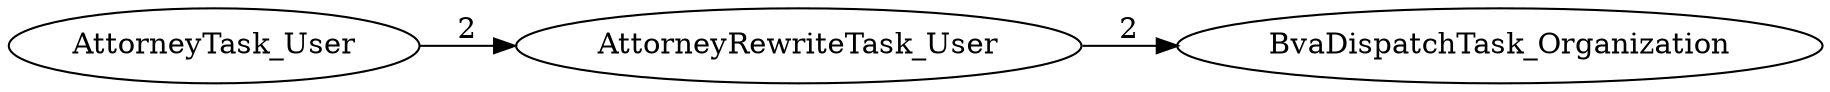 digraph G {
rankdir="LR";
"AttorneyRewriteTask_User" -> "BvaDispatchTask_Organization" [label=2]
"AttorneyTask_User" -> "AttorneyRewriteTask_User" [label=2]
}